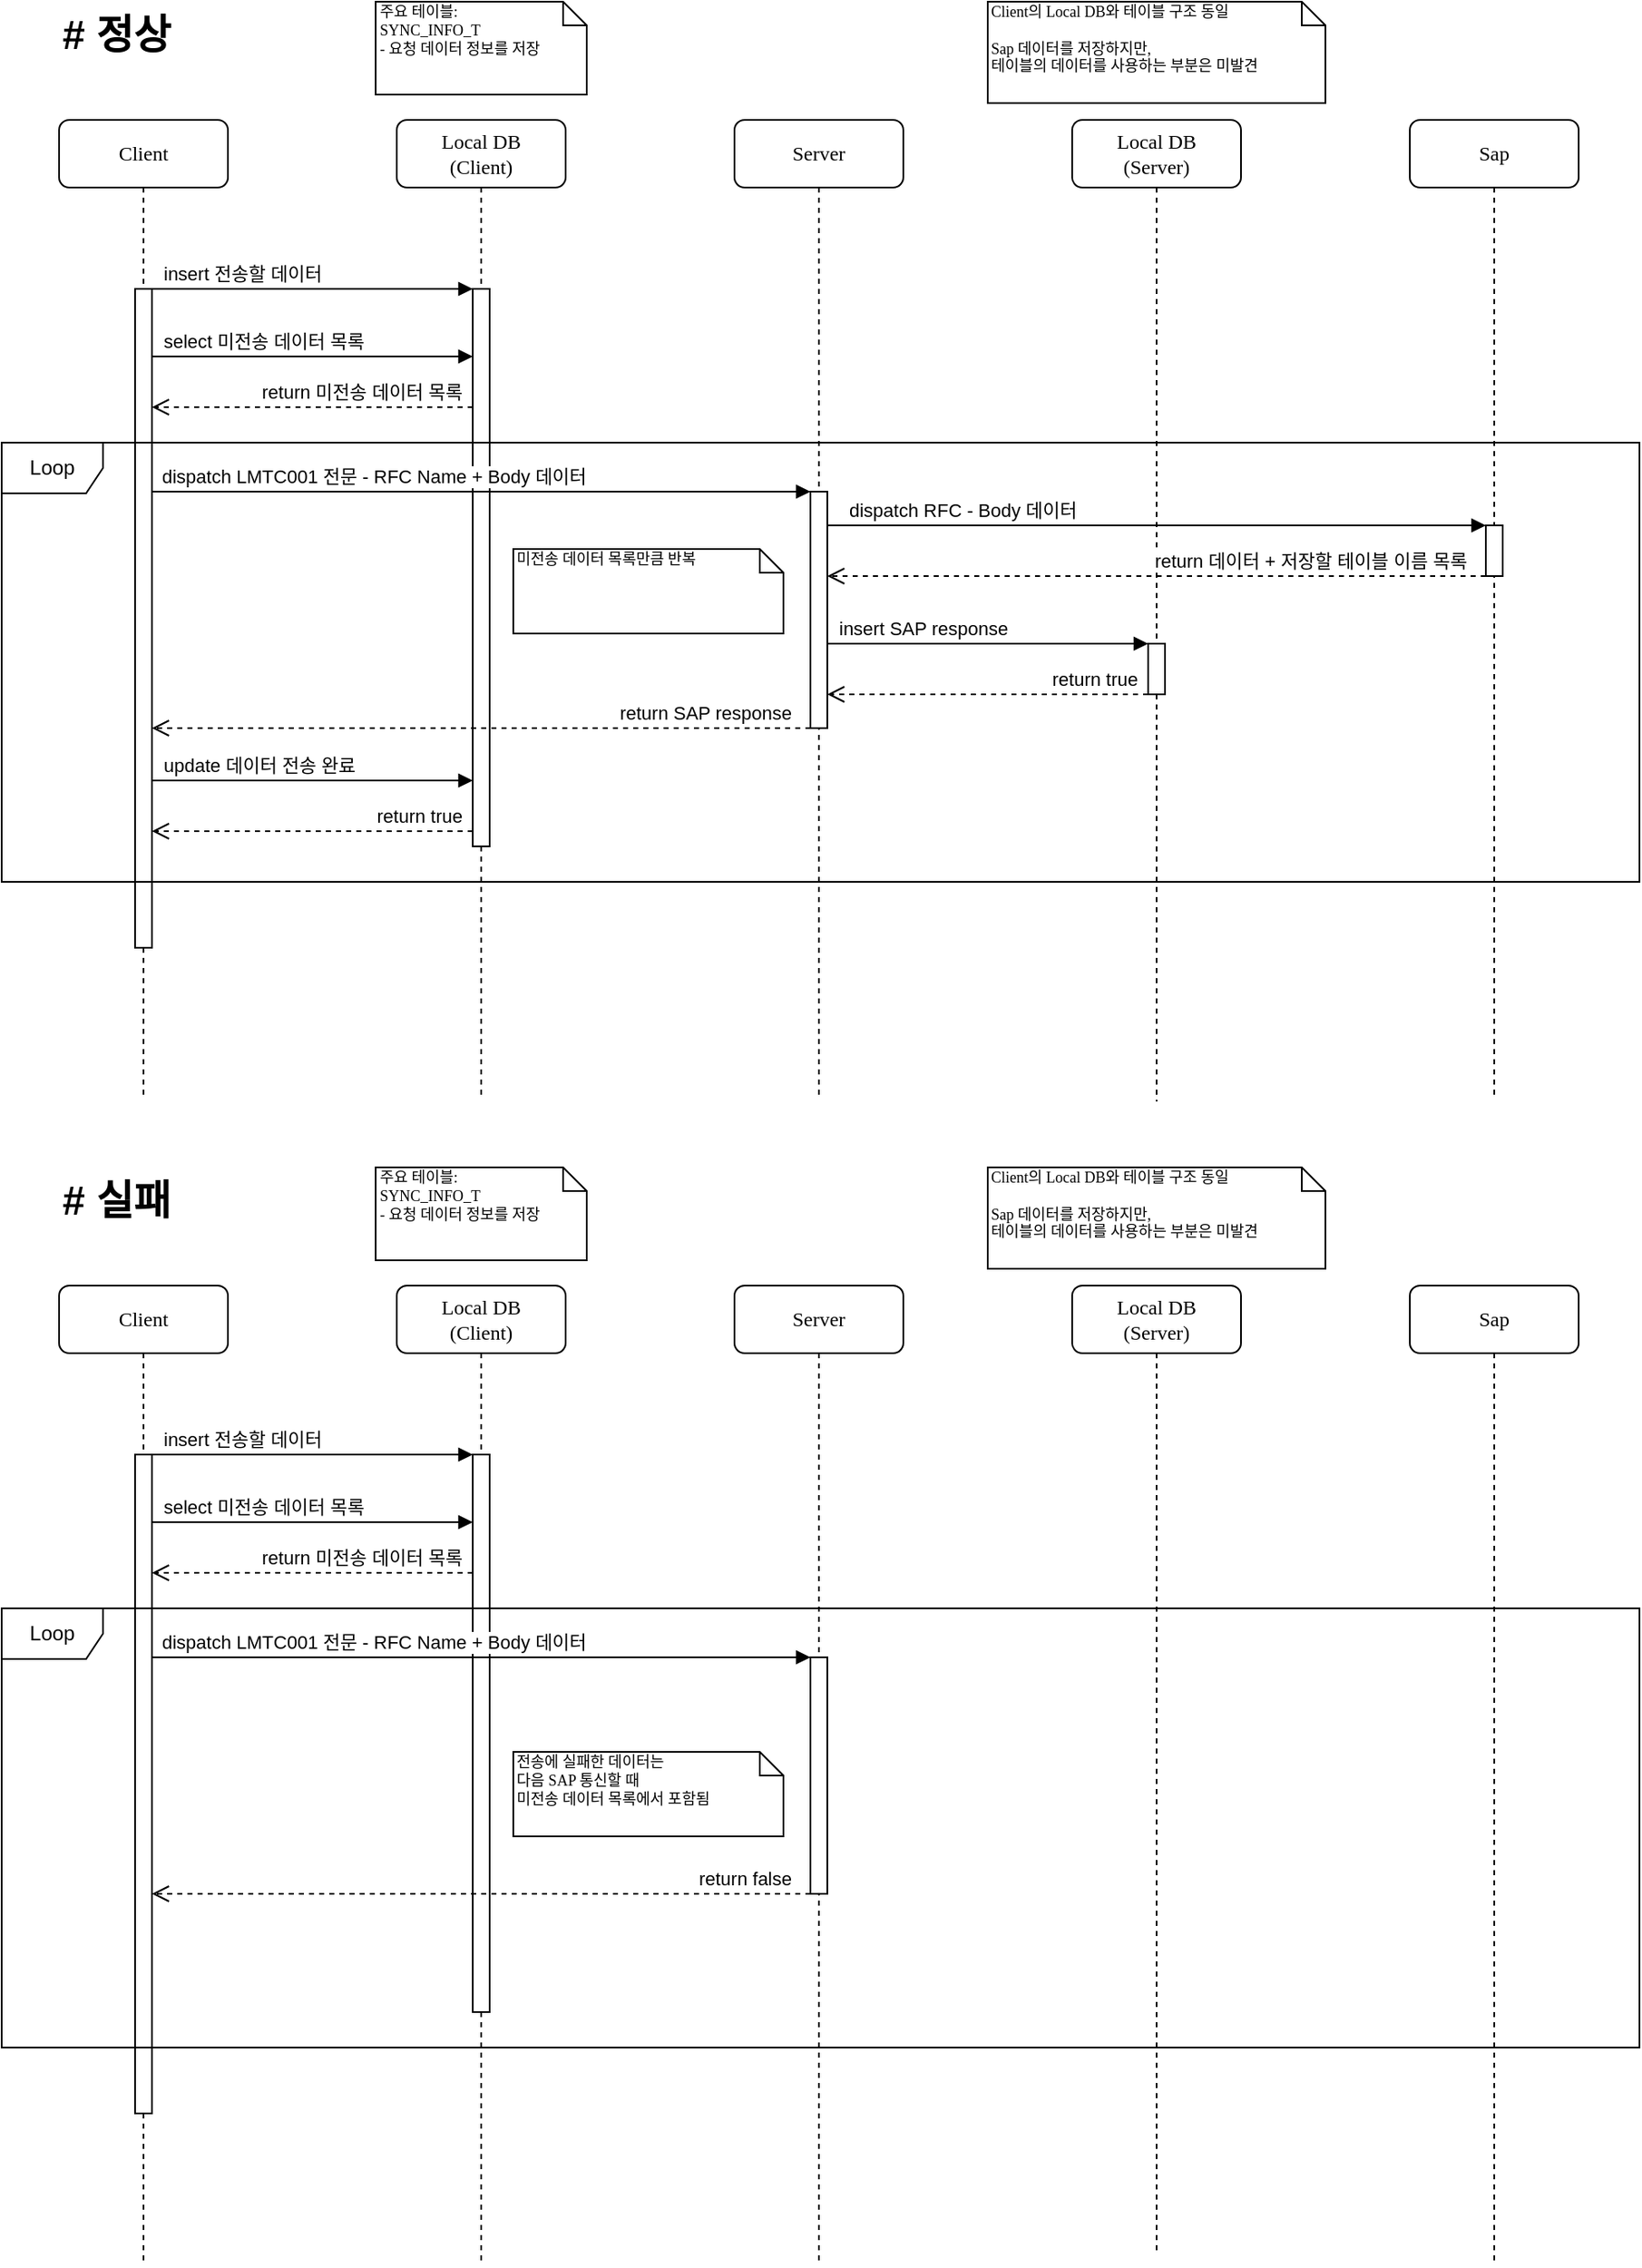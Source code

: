 <mxfile version="21.1.0" type="github">
  <diagram name="Page-1" id="13e1069c-82ec-6db2-03f1-153e76fe0fe0">
    <mxGraphModel dx="1750" dy="1012" grid="1" gridSize="10" guides="1" tooltips="1" connect="1" arrows="1" fold="1" page="1" pageScale="1" pageWidth="1169" pageHeight="827" background="none" math="0" shadow="0">
      <root>
        <mxCell id="0" />
        <mxCell id="1" parent="0" />
        <mxCell id="7baba1c4bc27f4b0-2" value="Local DB&lt;br&gt;(Client)" style="shape=umlLifeline;perimeter=lifelinePerimeter;whiteSpace=wrap;html=1;container=1;collapsible=0;recursiveResize=0;outlineConnect=0;rounded=1;shadow=0;comic=0;labelBackgroundColor=none;strokeWidth=1;fontFamily=Verdana;fontSize=12;align=center;" parent="1" vertex="1">
          <mxGeometry x="271" y="110" width="100" height="580" as="geometry" />
        </mxCell>
        <mxCell id="7baba1c4bc27f4b0-10" value="" style="html=1;points=[];perimeter=orthogonalPerimeter;rounded=0;shadow=0;comic=0;labelBackgroundColor=none;strokeWidth=1;fontFamily=Verdana;fontSize=12;align=center;" parent="7baba1c4bc27f4b0-2" vertex="1">
          <mxGeometry x="45" y="100" width="10" height="330" as="geometry" />
        </mxCell>
        <mxCell id="7baba1c4bc27f4b0-3" value="Server" style="shape=umlLifeline;perimeter=lifelinePerimeter;whiteSpace=wrap;html=1;container=1;collapsible=0;recursiveResize=0;outlineConnect=0;rounded=1;shadow=0;comic=0;labelBackgroundColor=none;strokeWidth=1;fontFamily=Verdana;fontSize=12;align=center;" parent="1" vertex="1">
          <mxGeometry x="471" y="110" width="100" height="580" as="geometry" />
        </mxCell>
        <mxCell id="7baba1c4bc27f4b0-13" value="" style="html=1;points=[];perimeter=orthogonalPerimeter;rounded=0;shadow=0;comic=0;labelBackgroundColor=none;strokeWidth=1;fontFamily=Verdana;fontSize=12;align=center;" parent="7baba1c4bc27f4b0-3" vertex="1">
          <mxGeometry x="45" y="220" width="10" height="140" as="geometry" />
        </mxCell>
        <mxCell id="7baba1c4bc27f4b0-4" value="Local DB&lt;br style=&quot;border-color: var(--border-color);&quot;&gt;(Server)" style="shape=umlLifeline;perimeter=lifelinePerimeter;whiteSpace=wrap;html=1;container=1;collapsible=0;recursiveResize=0;outlineConnect=0;rounded=1;shadow=0;comic=0;labelBackgroundColor=none;strokeWidth=1;fontFamily=Verdana;fontSize=12;align=center;" parent="1" vertex="1">
          <mxGeometry x="671" y="110" width="100" height="581" as="geometry" />
        </mxCell>
        <mxCell id="7baba1c4bc27f4b0-16" value="" style="html=1;points=[];perimeter=orthogonalPerimeter;rounded=0;shadow=0;comic=0;labelBackgroundColor=none;strokeWidth=1;fontFamily=Verdana;fontSize=12;align=center;" parent="7baba1c4bc27f4b0-4" vertex="1">
          <mxGeometry x="45" y="310" width="10" height="30" as="geometry" />
        </mxCell>
        <mxCell id="7baba1c4bc27f4b0-5" value="Sap" style="shape=umlLifeline;perimeter=lifelinePerimeter;whiteSpace=wrap;html=1;container=1;collapsible=0;recursiveResize=0;outlineConnect=0;rounded=1;shadow=0;comic=0;labelBackgroundColor=none;strokeWidth=1;fontFamily=Verdana;fontSize=12;align=center;" parent="1" vertex="1">
          <mxGeometry x="871" y="110" width="100" height="580" as="geometry" />
        </mxCell>
        <mxCell id="7baba1c4bc27f4b0-19" value="" style="html=1;points=[];perimeter=orthogonalPerimeter;rounded=0;shadow=0;comic=0;labelBackgroundColor=none;strokeWidth=1;fontFamily=Verdana;fontSize=12;align=center;" parent="7baba1c4bc27f4b0-5" vertex="1">
          <mxGeometry x="45" y="240" width="10" height="30" as="geometry" />
        </mxCell>
        <mxCell id="7baba1c4bc27f4b0-8" value="Client" style="shape=umlLifeline;perimeter=lifelinePerimeter;whiteSpace=wrap;html=1;container=1;collapsible=0;recursiveResize=0;outlineConnect=0;rounded=1;shadow=0;comic=0;labelBackgroundColor=none;strokeWidth=1;fontFamily=Verdana;fontSize=12;align=center;" parent="1" vertex="1">
          <mxGeometry x="71" y="110" width="100" height="580" as="geometry" />
        </mxCell>
        <mxCell id="7baba1c4bc27f4b0-9" value="" style="html=1;points=[];perimeter=orthogonalPerimeter;rounded=0;shadow=0;comic=0;labelBackgroundColor=none;strokeWidth=1;fontFamily=Verdana;fontSize=12;align=center;" parent="7baba1c4bc27f4b0-8" vertex="1">
          <mxGeometry x="45" y="100" width="10" height="390" as="geometry" />
        </mxCell>
        <mxCell id="7baba1c4bc27f4b0-41" value="주요 테이블:&lt;br style=&quot;font-size: 9px;&quot;&gt;SYNC_INFO_T&lt;br&gt;- 요청 데이터 정보를 저장" style="shape=note;whiteSpace=wrap;html=1;size=14;verticalAlign=top;align=left;spacingTop=-6;rounded=0;shadow=0;comic=0;labelBackgroundColor=none;strokeWidth=1;fontFamily=Verdana;fontSize=9;" parent="1" vertex="1">
          <mxGeometry x="258.5" y="40" width="125" height="55" as="geometry" />
        </mxCell>
        <mxCell id="7baba1c4bc27f4b0-42" value="Client의 Local DB와 테이블 구조 동일&lt;br&gt;&lt;br&gt;Sap 데이터를 저장하지만,&lt;br style=&quot;font-size: 9px;&quot;&gt;테이블의 데이터를 사용하는 부분은 미발견&lt;br style=&quot;font-size: 9px;&quot;&gt;" style="shape=note;whiteSpace=wrap;html=1;size=14;verticalAlign=top;align=left;spacingTop=-6;rounded=0;shadow=0;comic=0;labelBackgroundColor=none;strokeWidth=1;fontFamily=Verdana;fontSize=9;" parent="1" vertex="1">
          <mxGeometry x="621" y="40" width="200" height="60" as="geometry" />
        </mxCell>
        <mxCell id="J-QSnM_BqVcyyCU5msKF-3" value="# 정상" style="text;html=1;strokeColor=none;fillColor=none;align=left;verticalAlign=middle;whiteSpace=wrap;rounded=0;fontStyle=1;fontSize=24;fontFamily=Helvetica;" vertex="1" parent="1">
          <mxGeometry x="71" y="40" width="165" height="40" as="geometry" />
        </mxCell>
        <mxCell id="J-QSnM_BqVcyyCU5msKF-4" value="insert 전송할 데이터" style="html=1;verticalAlign=bottom;endArrow=block;edgeStyle=elbowEdgeStyle;elbow=vertical;curved=0;rounded=0;align=left;" edge="1" parent="1" source="7baba1c4bc27f4b0-9" target="7baba1c4bc27f4b0-10">
          <mxGeometry x="-0.947" width="80" relative="1" as="geometry">
            <mxPoint x="471" y="350" as="sourcePoint" />
            <mxPoint x="291" y="338" as="targetPoint" />
            <Array as="points">
              <mxPoint x="271" y="210" />
              <mxPoint x="271" y="190" />
            </Array>
            <mxPoint as="offset" />
          </mxGeometry>
        </mxCell>
        <mxCell id="J-QSnM_BqVcyyCU5msKF-7" value="select 미전송 데이터 목록" style="html=1;verticalAlign=bottom;endArrow=block;edgeStyle=elbowEdgeStyle;elbow=vertical;curved=0;rounded=0;align=left;" edge="1" parent="1" source="7baba1c4bc27f4b0-9" target="7baba1c4bc27f4b0-10">
          <mxGeometry x="-0.947" width="80" relative="1" as="geometry">
            <mxPoint x="136" y="250" as="sourcePoint" />
            <mxPoint x="326" y="250" as="targetPoint" />
            <Array as="points">
              <mxPoint x="281" y="250" />
              <mxPoint x="281" y="230" />
            </Array>
            <mxPoint as="offset" />
          </mxGeometry>
        </mxCell>
        <mxCell id="J-QSnM_BqVcyyCU5msKF-8" value="return 미전송 데이터 목록" style="html=1;verticalAlign=bottom;endArrow=open;dashed=1;endSize=8;edgeStyle=elbowEdgeStyle;elbow=vertical;curved=0;rounded=0;align=right;" edge="1" parent="1" source="7baba1c4bc27f4b0-10" target="7baba1c4bc27f4b0-9">
          <mxGeometry x="-0.947" relative="1" as="geometry">
            <mxPoint x="241" y="279.58" as="sourcePoint" />
            <mxPoint x="161" y="279.58" as="targetPoint" />
            <Array as="points">
              <mxPoint x="171" y="280" />
            </Array>
            <mxPoint as="offset" />
          </mxGeometry>
        </mxCell>
        <mxCell id="J-QSnM_BqVcyyCU5msKF-9" value="dispatch LMTC001 전문 - RFC Name + Body 데이터" style="html=1;verticalAlign=bottom;endArrow=block;edgeStyle=elbowEdgeStyle;elbow=vertical;curved=0;rounded=0;align=left;" edge="1" parent="1" source="7baba1c4bc27f4b0-9" target="7baba1c4bc27f4b0-13">
          <mxGeometry x="-0.983" width="80" relative="1" as="geometry">
            <mxPoint x="181" y="330" as="sourcePoint" />
            <mxPoint x="681" y="330" as="targetPoint" />
            <Array as="points">
              <mxPoint x="411" y="330" />
              <mxPoint x="286" y="309.58" />
            </Array>
            <mxPoint as="offset" />
          </mxGeometry>
        </mxCell>
        <mxCell id="J-QSnM_BqVcyyCU5msKF-11" value="dispatch RFC - Body 데이터" style="html=1;verticalAlign=bottom;endArrow=block;edgeStyle=elbowEdgeStyle;elbow=vertical;curved=0;rounded=0;align=left;" edge="1" parent="1" source="7baba1c4bc27f4b0-13" target="7baba1c4bc27f4b0-19">
          <mxGeometry x="-0.947" width="80" relative="1" as="geometry">
            <mxPoint x="731" y="350" as="sourcePoint" />
            <mxPoint x="901" y="350" as="targetPoint" />
            <Array as="points">
              <mxPoint x="861" y="350" />
              <mxPoint x="886" y="330" />
            </Array>
            <mxPoint as="offset" />
          </mxGeometry>
        </mxCell>
        <mxCell id="J-QSnM_BqVcyyCU5msKF-12" value="return 데이터 + 저장할 테이블 이름 목록" style="html=1;verticalAlign=bottom;endArrow=open;dashed=1;endSize=8;edgeStyle=elbowEdgeStyle;elbow=vertical;curved=0;rounded=0;align=right;" edge="1" parent="1" source="7baba1c4bc27f4b0-19" target="7baba1c4bc27f4b0-13">
          <mxGeometry x="-0.947" relative="1" as="geometry">
            <mxPoint x="921" y="380" as="sourcePoint" />
            <mxPoint x="731" y="380" as="targetPoint" />
            <Array as="points">
              <mxPoint x="776" y="380" />
            </Array>
            <mxPoint as="offset" />
          </mxGeometry>
        </mxCell>
        <mxCell id="J-QSnM_BqVcyyCU5msKF-15" value="insert SAP response" style="html=1;verticalAlign=bottom;endArrow=block;edgeStyle=elbowEdgeStyle;elbow=vertical;curved=0;rounded=0;align=left;" edge="1" parent="1" source="7baba1c4bc27f4b0-13" target="7baba1c4bc27f4b0-16">
          <mxGeometry x="-0.946" width="80" relative="1" as="geometry">
            <mxPoint x="536" y="420" as="sourcePoint" />
            <mxPoint x="711" y="420" as="targetPoint" />
            <Array as="points">
              <mxPoint x="681" y="420" />
              <mxPoint x="681" y="400" />
            </Array>
            <mxPoint as="offset" />
          </mxGeometry>
        </mxCell>
        <mxCell id="J-QSnM_BqVcyyCU5msKF-16" value="return true" style="html=1;verticalAlign=bottom;endArrow=open;dashed=1;endSize=8;edgeStyle=elbowEdgeStyle;elbow=vertical;curved=0;rounded=0;align=right;" edge="1" parent="1" source="7baba1c4bc27f4b0-16" target="7baba1c4bc27f4b0-13">
          <mxGeometry x="-0.947" relative="1" as="geometry">
            <mxPoint x="701" y="450" as="sourcePoint" />
            <mxPoint x="551" y="450" as="targetPoint" />
            <Array as="points">
              <mxPoint x="581" y="450" />
            </Array>
            <mxPoint as="offset" />
          </mxGeometry>
        </mxCell>
        <mxCell id="J-QSnM_BqVcyyCU5msKF-17" value="return SAP response" style="html=1;verticalAlign=bottom;endArrow=open;dashed=1;endSize=8;edgeStyle=elbowEdgeStyle;elbow=vertical;curved=0;rounded=0;align=right;" edge="1" parent="1" source="7baba1c4bc27f4b0-13" target="7baba1c4bc27f4b0-9">
          <mxGeometry x="-0.947" relative="1" as="geometry">
            <mxPoint x="481" y="470" as="sourcePoint" />
            <mxPoint x="291" y="470" as="targetPoint" />
            <Array as="points">
              <mxPoint x="191" y="470" />
            </Array>
            <mxPoint as="offset" />
          </mxGeometry>
        </mxCell>
        <mxCell id="J-QSnM_BqVcyyCU5msKF-44" value="update 데이터 전송 완료" style="html=1;verticalAlign=bottom;endArrow=block;edgeStyle=elbowEdgeStyle;elbow=vertical;curved=0;rounded=0;align=left;" edge="1" parent="1" source="7baba1c4bc27f4b0-9" target="7baba1c4bc27f4b0-10">
          <mxGeometry x="-0.947" width="80" relative="1" as="geometry">
            <mxPoint x="136" y="501" as="sourcePoint" />
            <mxPoint x="307" y="501" as="targetPoint" />
            <Array as="points">
              <mxPoint x="291" y="501" />
              <mxPoint x="291" y="481" />
            </Array>
            <mxPoint as="offset" />
          </mxGeometry>
        </mxCell>
        <mxCell id="J-QSnM_BqVcyyCU5msKF-48" value="return true" style="html=1;verticalAlign=bottom;endArrow=open;dashed=1;endSize=8;edgeStyle=elbowEdgeStyle;elbow=vertical;curved=0;rounded=0;align=right;" edge="1" parent="1" source="7baba1c4bc27f4b0-10" target="7baba1c4bc27f4b0-9">
          <mxGeometry x="-0.947" relative="1" as="geometry">
            <mxPoint x="307" y="531" as="sourcePoint" />
            <mxPoint x="117" y="531" as="targetPoint" />
            <Array as="points">
              <mxPoint x="172" y="531" />
            </Array>
            <mxPoint as="offset" />
          </mxGeometry>
        </mxCell>
        <mxCell id="J-QSnM_BqVcyyCU5msKF-49" value="Loop" style="shape=umlFrame;whiteSpace=wrap;html=1;pointerEvents=0;" vertex="1" parent="1">
          <mxGeometry x="37" y="301" width="970" height="260" as="geometry" />
        </mxCell>
        <mxCell id="J-QSnM_BqVcyyCU5msKF-76" value="Local DB&lt;br&gt;(Client)" style="shape=umlLifeline;perimeter=lifelinePerimeter;whiteSpace=wrap;html=1;container=1;collapsible=0;recursiveResize=0;outlineConnect=0;rounded=1;shadow=0;comic=0;labelBackgroundColor=none;strokeWidth=1;fontFamily=Verdana;fontSize=12;align=center;" vertex="1" parent="1">
          <mxGeometry x="271" y="800" width="100" height="580" as="geometry" />
        </mxCell>
        <mxCell id="J-QSnM_BqVcyyCU5msKF-77" value="" style="html=1;points=[];perimeter=orthogonalPerimeter;rounded=0;shadow=0;comic=0;labelBackgroundColor=none;strokeWidth=1;fontFamily=Verdana;fontSize=12;align=center;" vertex="1" parent="J-QSnM_BqVcyyCU5msKF-76">
          <mxGeometry x="45" y="100" width="10" height="330" as="geometry" />
        </mxCell>
        <mxCell id="J-QSnM_BqVcyyCU5msKF-78" value="Server" style="shape=umlLifeline;perimeter=lifelinePerimeter;whiteSpace=wrap;html=1;container=1;collapsible=0;recursiveResize=0;outlineConnect=0;rounded=1;shadow=0;comic=0;labelBackgroundColor=none;strokeWidth=1;fontFamily=Verdana;fontSize=12;align=center;" vertex="1" parent="1">
          <mxGeometry x="471" y="800" width="100" height="580" as="geometry" />
        </mxCell>
        <mxCell id="J-QSnM_BqVcyyCU5msKF-79" value="" style="html=1;points=[];perimeter=orthogonalPerimeter;rounded=0;shadow=0;comic=0;labelBackgroundColor=none;strokeWidth=1;fontFamily=Verdana;fontSize=12;align=center;" vertex="1" parent="J-QSnM_BqVcyyCU5msKF-78">
          <mxGeometry x="45" y="220" width="10" height="140" as="geometry" />
        </mxCell>
        <mxCell id="J-QSnM_BqVcyyCU5msKF-80" value="Local DB&lt;br style=&quot;border-color: var(--border-color);&quot;&gt;(Server)" style="shape=umlLifeline;perimeter=lifelinePerimeter;whiteSpace=wrap;html=1;container=1;collapsible=0;recursiveResize=0;outlineConnect=0;rounded=1;shadow=0;comic=0;labelBackgroundColor=none;strokeWidth=1;fontFamily=Verdana;fontSize=12;align=center;" vertex="1" parent="1">
          <mxGeometry x="671" y="800" width="100" height="574" as="geometry" />
        </mxCell>
        <mxCell id="J-QSnM_BqVcyyCU5msKF-82" value="Sap" style="shape=umlLifeline;perimeter=lifelinePerimeter;whiteSpace=wrap;html=1;container=1;collapsible=0;recursiveResize=0;outlineConnect=0;rounded=1;shadow=0;comic=0;labelBackgroundColor=none;strokeWidth=1;fontFamily=Verdana;fontSize=12;align=center;" vertex="1" parent="1">
          <mxGeometry x="871" y="800" width="100" height="580" as="geometry" />
        </mxCell>
        <mxCell id="J-QSnM_BqVcyyCU5msKF-84" value="Client" style="shape=umlLifeline;perimeter=lifelinePerimeter;whiteSpace=wrap;html=1;container=1;collapsible=0;recursiveResize=0;outlineConnect=0;rounded=1;shadow=0;comic=0;labelBackgroundColor=none;strokeWidth=1;fontFamily=Verdana;fontSize=12;align=center;" vertex="1" parent="1">
          <mxGeometry x="71" y="800" width="100" height="580" as="geometry" />
        </mxCell>
        <mxCell id="J-QSnM_BqVcyyCU5msKF-85" value="" style="html=1;points=[];perimeter=orthogonalPerimeter;rounded=0;shadow=0;comic=0;labelBackgroundColor=none;strokeWidth=1;fontFamily=Verdana;fontSize=12;align=center;" vertex="1" parent="J-QSnM_BqVcyyCU5msKF-84">
          <mxGeometry x="45" y="100" width="10" height="390" as="geometry" />
        </mxCell>
        <mxCell id="J-QSnM_BqVcyyCU5msKF-86" value="주요 테이블:&lt;br style=&quot;font-size: 9px;&quot;&gt;SYNC_INFO_T&lt;br&gt;- 요청 데이터 정보를 저장" style="shape=note;whiteSpace=wrap;html=1;size=14;verticalAlign=top;align=left;spacingTop=-6;rounded=0;shadow=0;comic=0;labelBackgroundColor=none;strokeWidth=1;fontFamily=Verdana;fontSize=9;" vertex="1" parent="1">
          <mxGeometry x="258.5" y="730" width="125" height="55" as="geometry" />
        </mxCell>
        <mxCell id="J-QSnM_BqVcyyCU5msKF-87" value="Client의 Local DB와 테이블 구조 동일&lt;br&gt;&lt;br&gt;Sap 데이터를 저장하지만,&lt;br style=&quot;font-size: 9px;&quot;&gt;테이블의 데이터를 사용하는 부분은 미발견&lt;br style=&quot;font-size: 9px;&quot;&gt;" style="shape=note;whiteSpace=wrap;html=1;size=14;verticalAlign=top;align=left;spacingTop=-6;rounded=0;shadow=0;comic=0;labelBackgroundColor=none;strokeWidth=1;fontFamily=Verdana;fontSize=9;" vertex="1" parent="1">
          <mxGeometry x="621" y="730" width="200" height="60" as="geometry" />
        </mxCell>
        <mxCell id="J-QSnM_BqVcyyCU5msKF-88" value="# 실패" style="text;html=1;strokeColor=none;fillColor=none;align=left;verticalAlign=middle;whiteSpace=wrap;rounded=0;fontStyle=1;fontSize=24;fontFamily=Helvetica;" vertex="1" parent="1">
          <mxGeometry x="71" y="730" width="165" height="40" as="geometry" />
        </mxCell>
        <mxCell id="J-QSnM_BqVcyyCU5msKF-89" value="insert 전송할 데이터" style="html=1;verticalAlign=bottom;endArrow=block;edgeStyle=elbowEdgeStyle;elbow=vertical;curved=0;rounded=0;align=left;" edge="1" parent="1" source="J-QSnM_BqVcyyCU5msKF-85" target="J-QSnM_BqVcyyCU5msKF-77">
          <mxGeometry x="-0.947" width="80" relative="1" as="geometry">
            <mxPoint x="471" y="1040" as="sourcePoint" />
            <mxPoint x="291" y="1028" as="targetPoint" />
            <Array as="points">
              <mxPoint x="271" y="900" />
              <mxPoint x="271" y="880" />
            </Array>
            <mxPoint as="offset" />
          </mxGeometry>
        </mxCell>
        <mxCell id="J-QSnM_BqVcyyCU5msKF-90" value="select 미전송 데이터 목록" style="html=1;verticalAlign=bottom;endArrow=block;edgeStyle=elbowEdgeStyle;elbow=vertical;curved=0;rounded=0;align=left;" edge="1" parent="1" source="J-QSnM_BqVcyyCU5msKF-85" target="J-QSnM_BqVcyyCU5msKF-77">
          <mxGeometry x="-0.947" width="80" relative="1" as="geometry">
            <mxPoint x="136" y="940" as="sourcePoint" />
            <mxPoint x="326" y="940" as="targetPoint" />
            <Array as="points">
              <mxPoint x="281" y="940" />
              <mxPoint x="281" y="920" />
            </Array>
            <mxPoint as="offset" />
          </mxGeometry>
        </mxCell>
        <mxCell id="J-QSnM_BqVcyyCU5msKF-91" value="return 미전송 데이터 목록" style="html=1;verticalAlign=bottom;endArrow=open;dashed=1;endSize=8;edgeStyle=elbowEdgeStyle;elbow=vertical;curved=0;rounded=0;align=right;" edge="1" parent="1" source="J-QSnM_BqVcyyCU5msKF-77" target="J-QSnM_BqVcyyCU5msKF-85">
          <mxGeometry x="-0.947" relative="1" as="geometry">
            <mxPoint x="241" y="969.58" as="sourcePoint" />
            <mxPoint x="161" y="969.58" as="targetPoint" />
            <Array as="points">
              <mxPoint x="171" y="970" />
            </Array>
            <mxPoint as="offset" />
          </mxGeometry>
        </mxCell>
        <mxCell id="J-QSnM_BqVcyyCU5msKF-92" value="dispatch LMTC001 전문 - RFC Name + Body 데이터" style="html=1;verticalAlign=bottom;endArrow=block;edgeStyle=elbowEdgeStyle;elbow=vertical;curved=0;rounded=0;align=left;" edge="1" parent="1" source="J-QSnM_BqVcyyCU5msKF-85" target="J-QSnM_BqVcyyCU5msKF-79">
          <mxGeometry x="-0.983" width="80" relative="1" as="geometry">
            <mxPoint x="181" y="1020" as="sourcePoint" />
            <mxPoint x="681" y="1020" as="targetPoint" />
            <Array as="points">
              <mxPoint x="411" y="1020" />
              <mxPoint x="286" y="999.58" />
            </Array>
            <mxPoint as="offset" />
          </mxGeometry>
        </mxCell>
        <mxCell id="J-QSnM_BqVcyyCU5msKF-97" value="return false" style="html=1;verticalAlign=bottom;endArrow=open;dashed=1;endSize=8;edgeStyle=elbowEdgeStyle;elbow=vertical;curved=0;rounded=0;align=right;" edge="1" parent="1" source="J-QSnM_BqVcyyCU5msKF-79" target="J-QSnM_BqVcyyCU5msKF-85">
          <mxGeometry x="-0.947" relative="1" as="geometry">
            <mxPoint x="481" y="1160" as="sourcePoint" />
            <mxPoint x="291" y="1160" as="targetPoint" />
            <Array as="points">
              <mxPoint x="191" y="1160" />
            </Array>
            <mxPoint as="offset" />
          </mxGeometry>
        </mxCell>
        <mxCell id="J-QSnM_BqVcyyCU5msKF-100" value="Loop" style="shape=umlFrame;whiteSpace=wrap;html=1;pointerEvents=0;" vertex="1" parent="1">
          <mxGeometry x="37" y="991" width="970" height="260" as="geometry" />
        </mxCell>
        <mxCell id="J-QSnM_BqVcyyCU5msKF-102" value="전송에 실패한 데이터는 &lt;br&gt;다음 SAP 통신할 때&lt;br&gt;미전송 데이터 목록에서 포함됨" style="shape=note;whiteSpace=wrap;html=1;size=14;verticalAlign=top;align=left;spacingTop=-6;rounded=0;shadow=0;comic=0;labelBackgroundColor=none;strokeWidth=1;fontFamily=Verdana;fontSize=9;" vertex="1" parent="1">
          <mxGeometry x="340" y="1076" width="160" height="50" as="geometry" />
        </mxCell>
        <mxCell id="J-QSnM_BqVcyyCU5msKF-103" value="미전송 데이터 목록만큼 반복" style="shape=note;whiteSpace=wrap;html=1;size=14;verticalAlign=top;align=left;spacingTop=-6;rounded=0;shadow=0;comic=0;labelBackgroundColor=none;strokeWidth=1;fontFamily=Verdana;fontSize=9;" vertex="1" parent="1">
          <mxGeometry x="340" y="364" width="160" height="50" as="geometry" />
        </mxCell>
      </root>
    </mxGraphModel>
  </diagram>
</mxfile>
